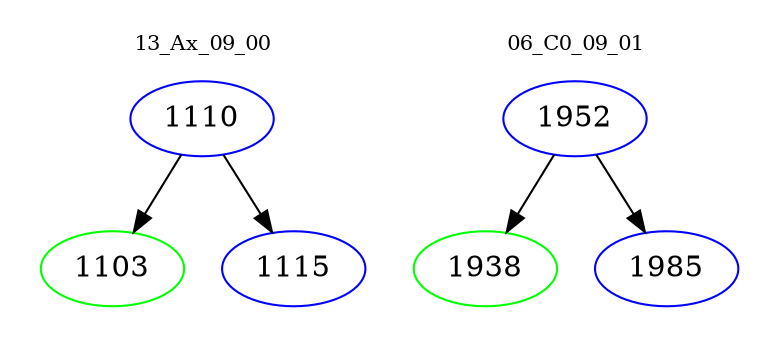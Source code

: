 digraph{
subgraph cluster_0 {
color = white
label = "13_Ax_09_00";
fontsize=10;
T0_1110 [label="1110", color="blue"]
T0_1110 -> T0_1103 [color="black"]
T0_1103 [label="1103", color="green"]
T0_1110 -> T0_1115 [color="black"]
T0_1115 [label="1115", color="blue"]
}
subgraph cluster_1 {
color = white
label = "06_C0_09_01";
fontsize=10;
T1_1952 [label="1952", color="blue"]
T1_1952 -> T1_1938 [color="black"]
T1_1938 [label="1938", color="green"]
T1_1952 -> T1_1985 [color="black"]
T1_1985 [label="1985", color="blue"]
}
}
